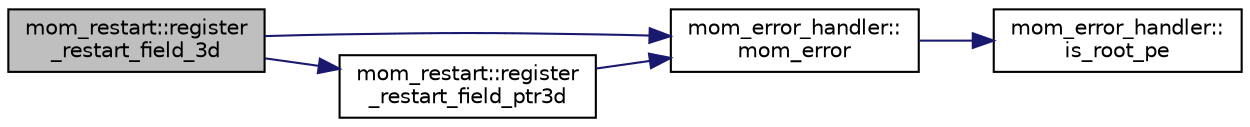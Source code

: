 digraph "mom_restart::register_restart_field_3d"
{
 // INTERACTIVE_SVG=YES
 // LATEX_PDF_SIZE
  edge [fontname="Helvetica",fontsize="10",labelfontname="Helvetica",labelfontsize="10"];
  node [fontname="Helvetica",fontsize="10",shape=record];
  rankdir="LR";
  Node1 [label="mom_restart::register\l_restart_field_3d",height=0.2,width=0.4,color="black", fillcolor="grey75", style="filled", fontcolor="black",tooltip="Register a 3-d field for restarts, providing the metadata as individual arguments."];
  Node1 -> Node2 [color="midnightblue",fontsize="10",style="solid",fontname="Helvetica"];
  Node2 [label="mom_error_handler::\lmom_error",height=0.2,width=0.4,color="black", fillcolor="white", style="filled",URL="$namespacemom__error__handler.html#a460cfb79a06c29fc249952c2a3710d67",tooltip="This provides a convenient interface for writing an mpp_error message with run-time filter based on a..."];
  Node2 -> Node3 [color="midnightblue",fontsize="10",style="solid",fontname="Helvetica"];
  Node3 [label="mom_error_handler::\lis_root_pe",height=0.2,width=0.4,color="black", fillcolor="white", style="filled",URL="$namespacemom__error__handler.html#ad5f00a53059c72fe2332d1436c80ca71",tooltip="This returns .true. if the current PE is the root PE."];
  Node1 -> Node4 [color="midnightblue",fontsize="10",style="solid",fontname="Helvetica"];
  Node4 [label="mom_restart::register\l_restart_field_ptr3d",height=0.2,width=0.4,color="black", fillcolor="white", style="filled",URL="$namespacemom__restart.html#a8ce4ab90691d8178c4558fbdbf79b240",tooltip="Register a 3-d field for restarts, providing the metadata in a structure."];
  Node4 -> Node2 [color="midnightblue",fontsize="10",style="solid",fontname="Helvetica"];
}

